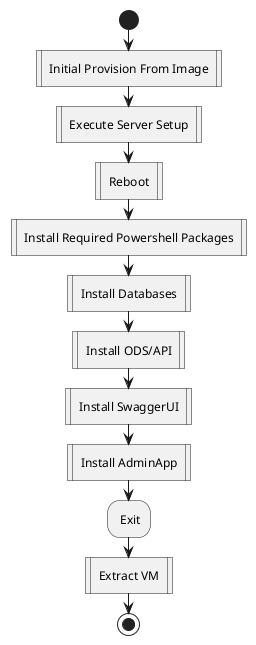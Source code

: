 @startuml
'https://plantuml.com/activity-diagram-beta

start
: Initial Provision From Image |
: Execute Server Setup |
: Reboot |
: Install Required Powershell Packages |
: Install Databases |
: Install ODS/API |
: Install SwaggerUI |
: Install AdminApp |
: Exit;
: Extract VM |
stop

@enduml
